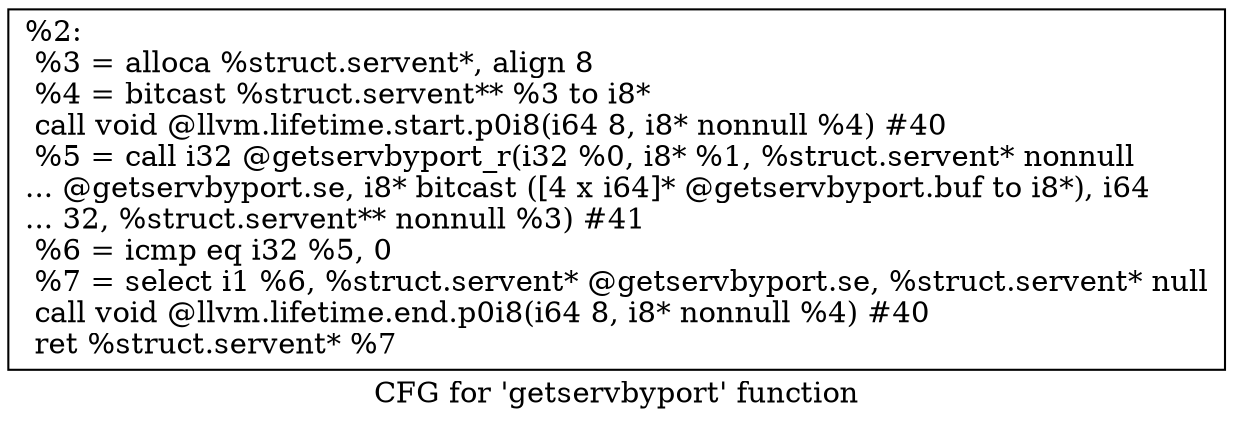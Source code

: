 digraph "CFG for 'getservbyport' function" {
	label="CFG for 'getservbyport' function";

	Node0x1d09790 [shape=record,label="{%2:\l  %3 = alloca %struct.servent*, align 8\l  %4 = bitcast %struct.servent** %3 to i8*\l  call void @llvm.lifetime.start.p0i8(i64 8, i8* nonnull %4) #40\l  %5 = call i32 @getservbyport_r(i32 %0, i8* %1, %struct.servent* nonnull\l... @getservbyport.se, i8* bitcast ([4 x i64]* @getservbyport.buf to i8*), i64\l... 32, %struct.servent** nonnull %3) #41\l  %6 = icmp eq i32 %5, 0\l  %7 = select i1 %6, %struct.servent* @getservbyport.se, %struct.servent* null\l  call void @llvm.lifetime.end.p0i8(i64 8, i8* nonnull %4) #40\l  ret %struct.servent* %7\l}"];
}
